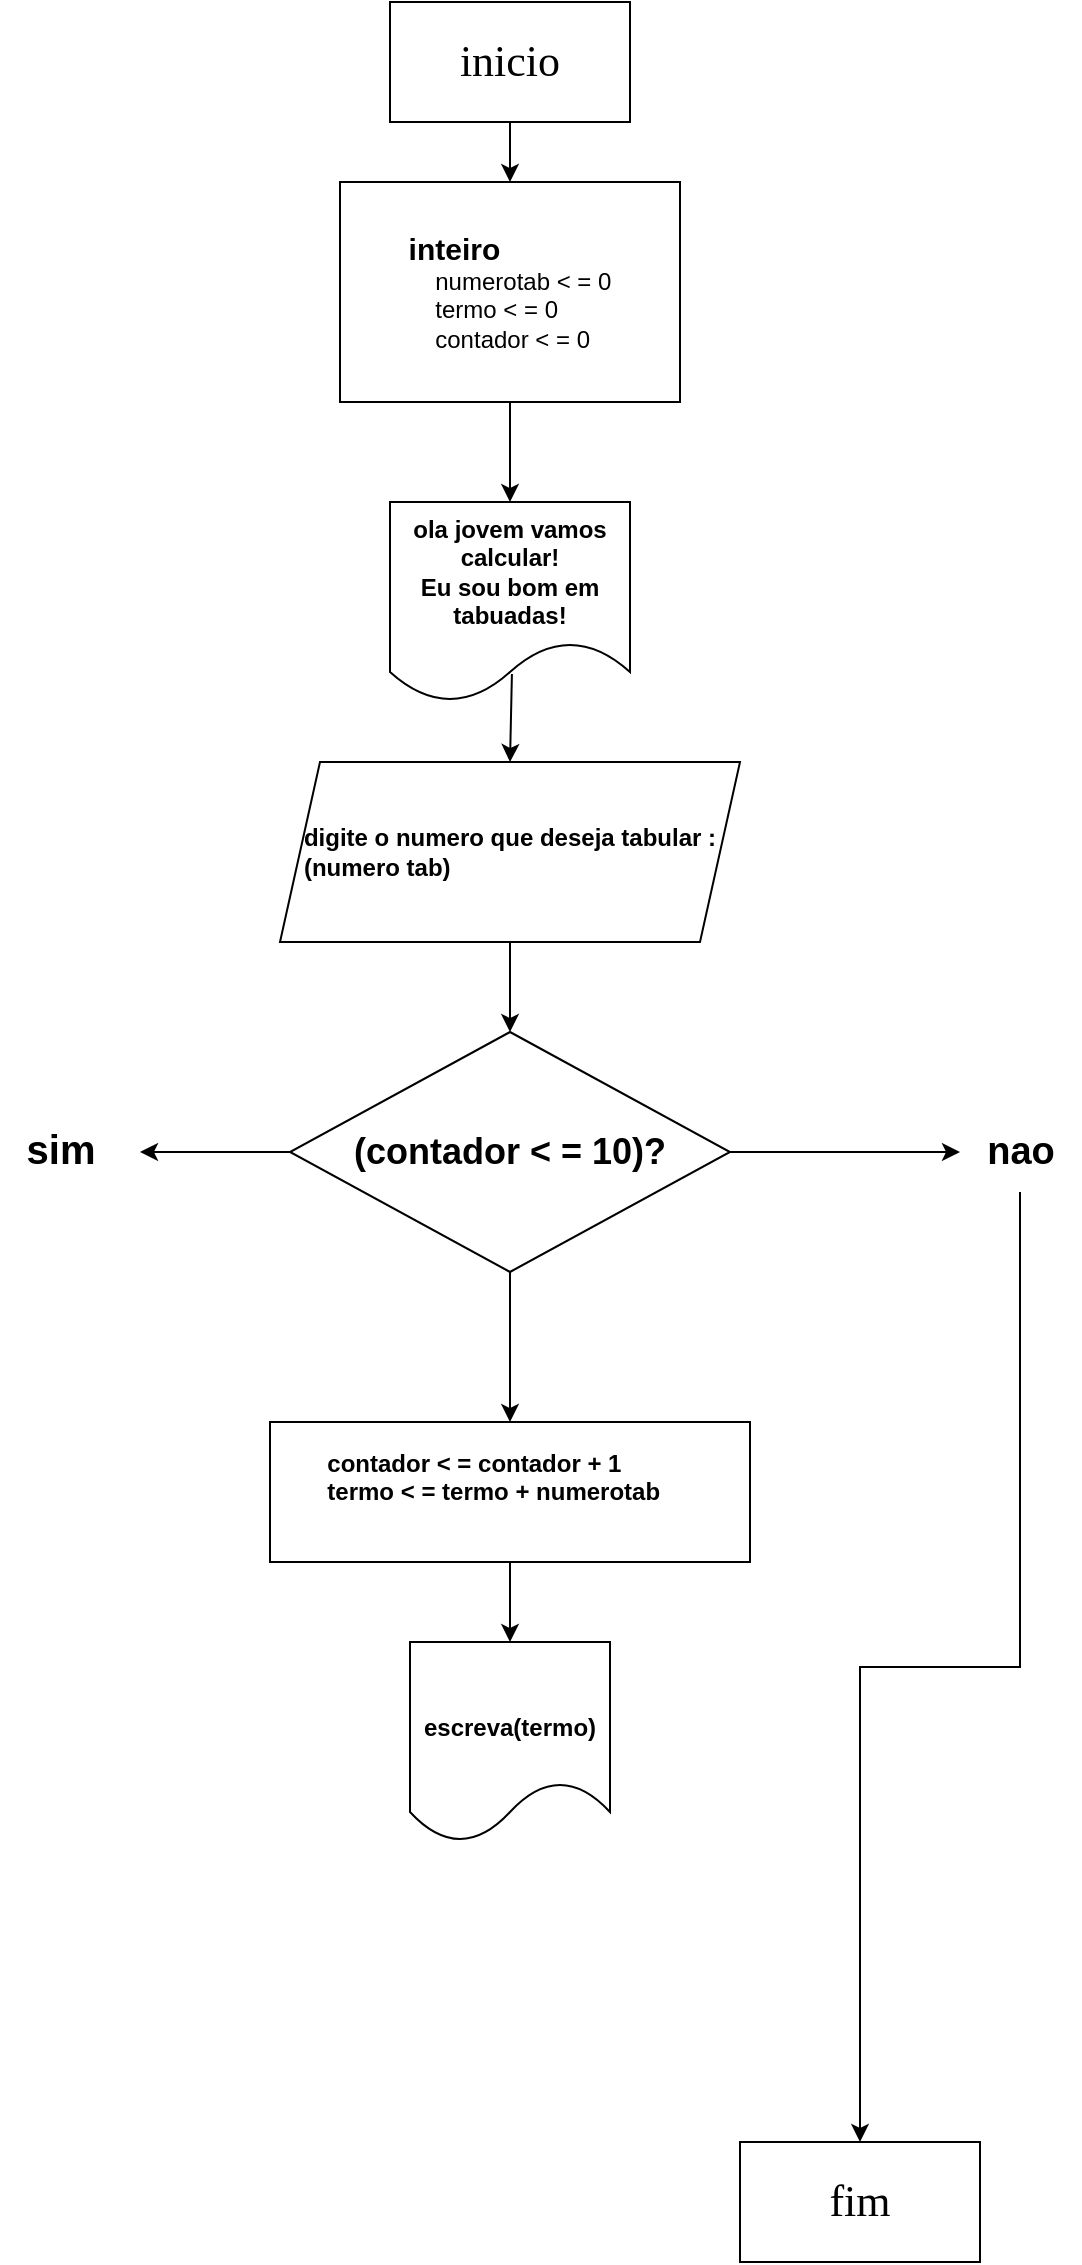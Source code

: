 <mxfile version="24.2.2" type="github">
  <diagram name="Página-1" id="ZbsNTVCxV9ipOTC_gdgk">
    <mxGraphModel dx="1434" dy="754" grid="1" gridSize="10" guides="1" tooltips="1" connect="1" arrows="1" fold="1" page="1" pageScale="1" pageWidth="827" pageHeight="1169" math="0" shadow="0">
      <root>
        <mxCell id="0" />
        <mxCell id="1" parent="0" />
        <mxCell id="mp7QcOimkzkrKGVoXUQb-1" value="inicio" style="rounded=0;whiteSpace=wrap;html=1;fontFamily=Comic Sans MS;fontSize=22;" vertex="1" parent="1">
          <mxGeometry x="295" y="10" width="120" height="60" as="geometry" />
        </mxCell>
        <mxCell id="mp7QcOimkzkrKGVoXUQb-2" value="&lt;div&gt;fim&lt;/div&gt;" style="rounded=0;whiteSpace=wrap;html=1;fontFamily=Comic Sans MS;fontSize=22;" vertex="1" parent="1">
          <mxGeometry x="470" y="1080" width="120" height="60" as="geometry" />
        </mxCell>
        <mxCell id="mp7QcOimkzkrKGVoXUQb-4" value="&lt;div align=&quot;left&quot;&gt;&lt;b&gt;&lt;font style=&quot;font-size: 15px;&quot;&gt;inteiro&lt;/font&gt;&lt;/b&gt;&lt;br&gt;&lt;/div&gt;&lt;div align=&quot;justify&quot;&gt;&amp;nbsp;&amp;nbsp; &amp;nbsp;numerotab &amp;lt; = 0&lt;br&gt;&amp;nbsp;&amp;nbsp; &amp;nbsp;termo &amp;lt; = 0&lt;br&gt;&amp;nbsp;&amp;nbsp; &amp;nbsp;contador &amp;lt; = 0&lt;/div&gt;" style="rounded=0;whiteSpace=wrap;html=1;" vertex="1" parent="1">
          <mxGeometry x="270" y="100" width="170" height="110" as="geometry" />
        </mxCell>
        <mxCell id="mp7QcOimkzkrKGVoXUQb-7" value="&lt;div&gt;&lt;b&gt;ola jovem vamos calcular!&lt;/b&gt;&lt;/div&gt;&lt;div&gt;&lt;b&gt;Eu sou bom em tabuadas!&lt;/b&gt;&lt;br&gt;&lt;/div&gt;" style="shape=document;whiteSpace=wrap;html=1;boundedLbl=1;" vertex="1" parent="1">
          <mxGeometry x="295" y="260" width="120" height="100" as="geometry" />
        </mxCell>
        <mxCell id="mp7QcOimkzkrKGVoXUQb-8" value="" style="endArrow=classic;html=1;rounded=0;exitX=0.5;exitY=1;exitDx=0;exitDy=0;entryX=0.5;entryY=0;entryDx=0;entryDy=0;" edge="1" parent="1" source="mp7QcOimkzkrKGVoXUQb-1" target="mp7QcOimkzkrKGVoXUQb-4">
          <mxGeometry width="50" height="50" relative="1" as="geometry">
            <mxPoint x="390" y="410" as="sourcePoint" />
            <mxPoint x="440" y="360" as="targetPoint" />
          </mxGeometry>
        </mxCell>
        <mxCell id="mp7QcOimkzkrKGVoXUQb-9" value="" style="endArrow=classic;html=1;rounded=0;exitX=0.5;exitY=1;exitDx=0;exitDy=0;entryX=0.5;entryY=0;entryDx=0;entryDy=0;" edge="1" parent="1" source="mp7QcOimkzkrKGVoXUQb-4" target="mp7QcOimkzkrKGVoXUQb-7">
          <mxGeometry width="50" height="50" relative="1" as="geometry">
            <mxPoint x="390" y="410" as="sourcePoint" />
            <mxPoint x="440" y="360" as="targetPoint" />
          </mxGeometry>
        </mxCell>
        <mxCell id="mp7QcOimkzkrKGVoXUQb-11" value="&lt;div align=&quot;justify&quot;&gt;&lt;b&gt;digite o numero que deseja tabular :&lt;/b&gt;&lt;/div&gt;&lt;div align=&quot;justify&quot;&gt;&lt;b&gt;(numero tab)&lt;br&gt;&lt;/b&gt;&lt;/div&gt;" style="shape=parallelogram;perimeter=parallelogramPerimeter;whiteSpace=wrap;html=1;fixedSize=1;" vertex="1" parent="1">
          <mxGeometry x="240" y="390" width="230" height="90" as="geometry" />
        </mxCell>
        <mxCell id="mp7QcOimkzkrKGVoXUQb-13" value="&lt;b&gt;&lt;font style=&quot;font-size: 18px;&quot;&gt;(contador &amp;lt; = 10)?&lt;/font&gt;&lt;/b&gt;" style="rhombus;whiteSpace=wrap;html=1;" vertex="1" parent="1">
          <mxGeometry x="245" y="525" width="220" height="120" as="geometry" />
        </mxCell>
        <mxCell id="mp7QcOimkzkrKGVoXUQb-14" value="" style="endArrow=classic;html=1;rounded=0;exitX=0.508;exitY=0.86;exitDx=0;exitDy=0;exitPerimeter=0;entryX=0.5;entryY=0;entryDx=0;entryDy=0;" edge="1" parent="1" source="mp7QcOimkzkrKGVoXUQb-7" target="mp7QcOimkzkrKGVoXUQb-11">
          <mxGeometry width="50" height="50" relative="1" as="geometry">
            <mxPoint x="390" y="410" as="sourcePoint" />
            <mxPoint x="440" y="360" as="targetPoint" />
          </mxGeometry>
        </mxCell>
        <mxCell id="mp7QcOimkzkrKGVoXUQb-15" value="" style="endArrow=classic;html=1;rounded=0;exitX=0.5;exitY=1;exitDx=0;exitDy=0;entryX=0.5;entryY=0;entryDx=0;entryDy=0;" edge="1" parent="1" source="mp7QcOimkzkrKGVoXUQb-11" target="mp7QcOimkzkrKGVoXUQb-13">
          <mxGeometry width="50" height="50" relative="1" as="geometry">
            <mxPoint x="390" y="410" as="sourcePoint" />
            <mxPoint x="440" y="360" as="targetPoint" />
          </mxGeometry>
        </mxCell>
        <mxCell id="mp7QcOimkzkrKGVoXUQb-17" value="" style="endArrow=classic;html=1;rounded=0;exitX=1;exitY=0.5;exitDx=0;exitDy=0;" edge="1" parent="1" source="mp7QcOimkzkrKGVoXUQb-13">
          <mxGeometry width="50" height="50" relative="1" as="geometry">
            <mxPoint x="390" y="410" as="sourcePoint" />
            <mxPoint x="580" y="585" as="targetPoint" />
          </mxGeometry>
        </mxCell>
        <mxCell id="mp7QcOimkzkrKGVoXUQb-20" value="" style="endArrow=classic;html=1;rounded=0;exitX=0;exitY=0.5;exitDx=0;exitDy=0;" edge="1" parent="1" source="mp7QcOimkzkrKGVoXUQb-13">
          <mxGeometry width="50" height="50" relative="1" as="geometry">
            <mxPoint x="390" y="410" as="sourcePoint" />
            <mxPoint x="170" y="585" as="targetPoint" />
          </mxGeometry>
        </mxCell>
        <mxCell id="mp7QcOimkzkrKGVoXUQb-23" style="edgeStyle=orthogonalEdgeStyle;rounded=0;orthogonalLoop=1;jettySize=auto;html=1;entryX=0.5;entryY=0;entryDx=0;entryDy=0;" edge="1" parent="1" source="mp7QcOimkzkrKGVoXUQb-21" target="mp7QcOimkzkrKGVoXUQb-2">
          <mxGeometry relative="1" as="geometry">
            <mxPoint x="580" y="730" as="targetPoint" />
          </mxGeometry>
        </mxCell>
        <mxCell id="mp7QcOimkzkrKGVoXUQb-21" value="&lt;b&gt;&lt;font style=&quot;font-size: 19px;&quot;&gt;nao&lt;/font&gt;&lt;/b&gt;" style="text;html=1;align=center;verticalAlign=middle;resizable=0;points=[];autosize=1;strokeColor=none;fillColor=none;" vertex="1" parent="1">
          <mxGeometry x="580" y="565" width="60" height="40" as="geometry" />
        </mxCell>
        <mxCell id="mp7QcOimkzkrKGVoXUQb-22" value="&lt;font style=&quot;font-size: 20px;&quot;&gt;&lt;b&gt;sim&lt;/b&gt;&lt;/font&gt;" style="text;html=1;align=center;verticalAlign=middle;resizable=0;points=[];autosize=1;strokeColor=none;fillColor=none;" vertex="1" parent="1">
          <mxGeometry x="100" y="563" width="60" height="40" as="geometry" />
        </mxCell>
        <mxCell id="mp7QcOimkzkrKGVoXUQb-24" value="&lt;div align=&quot;left&quot;&gt;&lt;b&gt;&amp;nbsp;&amp;nbsp;&amp;nbsp;&amp;nbsp;&amp;nbsp;&amp;nbsp;&amp;nbsp; contador &amp;lt; = contador + 1&lt;br&gt;&amp;nbsp;&amp;nbsp; &amp;nbsp;&amp;nbsp;&amp;nbsp;&amp;nbsp; termo &amp;lt; = termo + numerotab&lt;br&gt;&lt;br&gt;&lt;/b&gt;&lt;/div&gt;" style="rounded=0;whiteSpace=wrap;html=1;align=left;" vertex="1" parent="1">
          <mxGeometry x="235" y="720" width="240" height="70" as="geometry" />
        </mxCell>
        <mxCell id="mp7QcOimkzkrKGVoXUQb-25" value="" style="endArrow=classic;html=1;rounded=0;exitX=0.5;exitY=1;exitDx=0;exitDy=0;entryX=0.5;entryY=0;entryDx=0;entryDy=0;" edge="1" parent="1" source="mp7QcOimkzkrKGVoXUQb-13" target="mp7QcOimkzkrKGVoXUQb-24">
          <mxGeometry width="50" height="50" relative="1" as="geometry">
            <mxPoint x="390" y="560" as="sourcePoint" />
            <mxPoint x="440" y="510" as="targetPoint" />
          </mxGeometry>
        </mxCell>
        <mxCell id="mp7QcOimkzkrKGVoXUQb-27" value="&lt;b&gt;&amp;nbsp;&amp;nbsp; &amp;nbsp;&amp;nbsp;&amp;nbsp;&amp;nbsp; escreva(termo)&lt;/b&gt;" style="shape=document;whiteSpace=wrap;html=1;boundedLbl=1;" vertex="1" parent="1">
          <mxGeometry x="305" y="830" width="100" height="100" as="geometry" />
        </mxCell>
        <mxCell id="mp7QcOimkzkrKGVoXUQb-28" value="" style="endArrow=classic;html=1;rounded=0;exitX=0.5;exitY=1;exitDx=0;exitDy=0;entryX=0.5;entryY=0;entryDx=0;entryDy=0;" edge="1" parent="1" source="mp7QcOimkzkrKGVoXUQb-24" target="mp7QcOimkzkrKGVoXUQb-27">
          <mxGeometry width="50" height="50" relative="1" as="geometry">
            <mxPoint x="390" y="680" as="sourcePoint" />
            <mxPoint x="440" y="630" as="targetPoint" />
          </mxGeometry>
        </mxCell>
      </root>
    </mxGraphModel>
  </diagram>
</mxfile>
